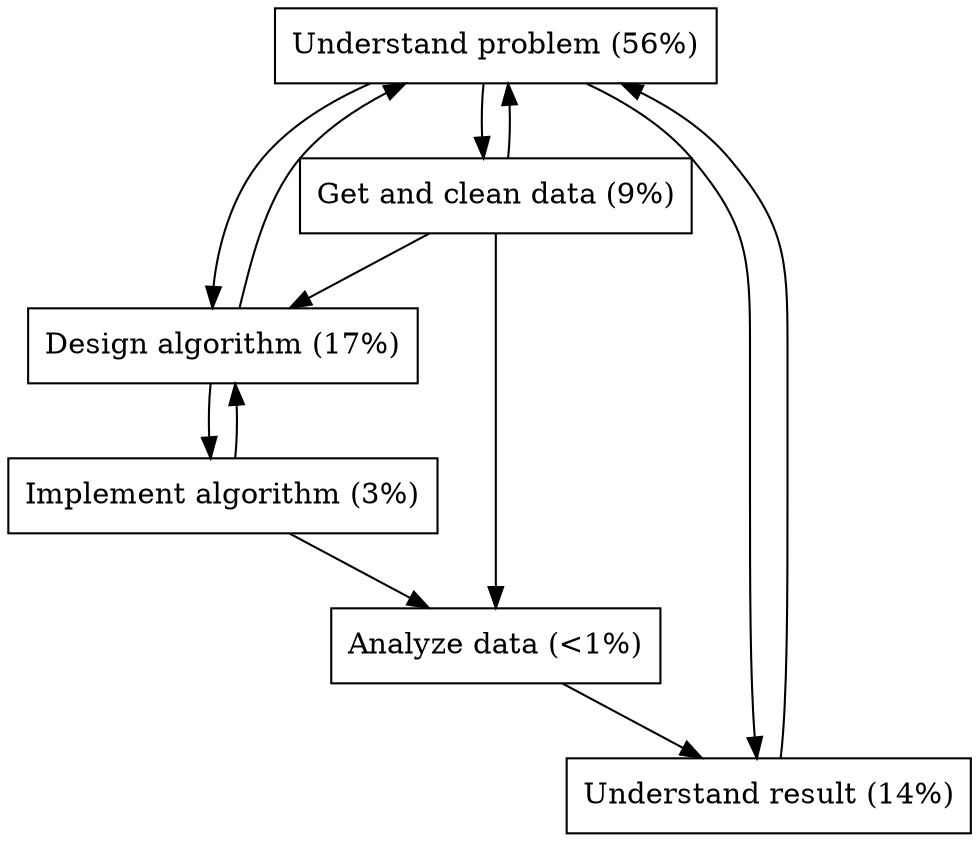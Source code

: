 digraph {
	graph [bb="-106.36,-106.83,91.579,114.28"];
	node [label="\N",
		shape=box
	];
	1	 [height=0.5,
		label="Understand problem (56%)",
		pos="-92.363,96.096",
		width=1.7778];
	2	 [height=0.5,
		label="Get and clean data (9%)",
		pos="130,96.284",
		width=1.1944];
	1 -> 2;
	3	 [height=0.5,
		label="Design algorithm (17%)",
		pos="35.579,38.87",
		width=1.5556];
	1 -> 3;
	6	 [height=0.5,
		label="Understand result (14%)",
		pos="1.005,-88.826",
		width=0.77778];
	1 -> 6;
	2 -> 1;
	2 -> 3;
	2 -> 5;
	3 -> 1;
	4	 [height=0.5,
		label="Implement algorithm (3%)",
		pos="75.559,-18.627",
		width=0.625];
	3 -> 4;
	6 -> 1;
	4 -> 3;
	5	 [height=0.5,
		label="Analyze data (<1%)",
		pos="248.362,-50.796",
		width=0.86111];
	4 -> 5;
	5 -> 6;
}
